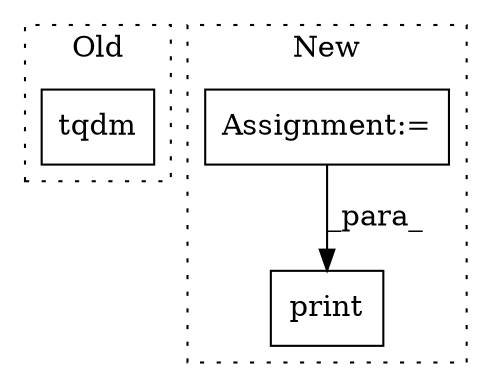 digraph G {
subgraph cluster0 {
1 [label="tqdm" a="32" s="5002,5027" l="5,1" shape="box"];
label = "Old";
style="dotted";
}
subgraph cluster1 {
2 [label="print" a="32" s="6118,6204" l="6,1" shape="box"];
3 [label="Assignment:=" a="7" s="6044" l="1" shape="box"];
label = "New";
style="dotted";
}
3 -> 2 [label="_para_"];
}